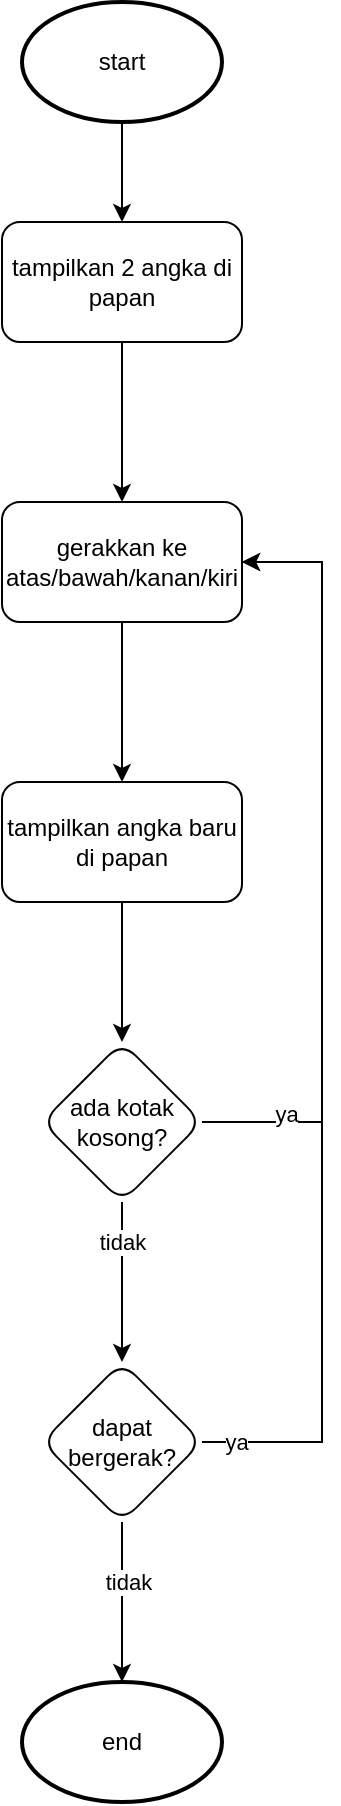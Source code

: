 <mxfile version="14.0.1" type="github" pages="3">
  <diagram id="T2UT2bo1Ak-v4aJfg-jY" name="program">
    <mxGraphModel dx="509" dy="1658" grid="1" gridSize="10" guides="1" tooltips="1" connect="1" arrows="1" fold="1" page="1" pageScale="1" pageWidth="827" pageHeight="1169" math="0" shadow="0">
      <root>
        <mxCell id="Y4s4Qlk-AK0nIqDz4730-0" />
        <mxCell id="Y4s4Qlk-AK0nIqDz4730-1" parent="Y4s4Qlk-AK0nIqDz4730-0" />
        <mxCell id="zIXlKLe2HgzTRJqo0AAv-16" value="" style="edgeStyle=orthogonalEdgeStyle;rounded=0;orthogonalLoop=1;jettySize=auto;html=1;" edge="1" parent="Y4s4Qlk-AK0nIqDz4730-1" source="Y4s4Qlk-AK0nIqDz4730-2" target="zIXlKLe2HgzTRJqo0AAv-15">
          <mxGeometry relative="1" as="geometry" />
        </mxCell>
        <mxCell id="Y4s4Qlk-AK0nIqDz4730-2" value="tampilkan 2 angka di papan" style="rounded=1;whiteSpace=wrap;html=1;" vertex="1" parent="Y4s4Qlk-AK0nIqDz4730-1">
          <mxGeometry x="140" y="110" width="120" height="60" as="geometry" />
        </mxCell>
        <mxCell id="zIXlKLe2HgzTRJqo0AAv-24" value="" style="edgeStyle=orthogonalEdgeStyle;rounded=0;orthogonalLoop=1;jettySize=auto;html=1;" edge="1" parent="Y4s4Qlk-AK0nIqDz4730-1" source="zIXlKLe2HgzTRJqo0AAv-0" target="Y4s4Qlk-AK0nIqDz4730-2">
          <mxGeometry relative="1" as="geometry" />
        </mxCell>
        <mxCell id="zIXlKLe2HgzTRJqo0AAv-0" value="start" style="strokeWidth=2;html=1;shape=mxgraph.flowchart.start_1;whiteSpace=wrap;" vertex="1" parent="Y4s4Qlk-AK0nIqDz4730-1">
          <mxGeometry x="150" width="100" height="60" as="geometry" />
        </mxCell>
        <mxCell id="zIXlKLe2HgzTRJqo0AAv-19" value="" style="edgeStyle=orthogonalEdgeStyle;rounded=0;orthogonalLoop=1;jettySize=auto;html=1;" edge="1" parent="Y4s4Qlk-AK0nIqDz4730-1" source="zIXlKLe2HgzTRJqo0AAv-15" target="zIXlKLe2HgzTRJqo0AAv-18">
          <mxGeometry relative="1" as="geometry" />
        </mxCell>
        <mxCell id="zIXlKLe2HgzTRJqo0AAv-15" value="gerakkan ke atas/bawah/kanan/kiri" style="whiteSpace=wrap;html=1;rounded=1;" vertex="1" parent="Y4s4Qlk-AK0nIqDz4730-1">
          <mxGeometry x="140" y="250" width="120" height="60" as="geometry" />
        </mxCell>
        <mxCell id="zIXlKLe2HgzTRJqo0AAv-21" value="" style="edgeStyle=orthogonalEdgeStyle;rounded=0;orthogonalLoop=1;jettySize=auto;html=1;" edge="1" parent="Y4s4Qlk-AK0nIqDz4730-1" source="zIXlKLe2HgzTRJqo0AAv-18" target="zIXlKLe2HgzTRJqo0AAv-20">
          <mxGeometry relative="1" as="geometry" />
        </mxCell>
        <mxCell id="zIXlKLe2HgzTRJqo0AAv-18" value="tampilkan angka baru di papan" style="whiteSpace=wrap;html=1;rounded=1;" vertex="1" parent="Y4s4Qlk-AK0nIqDz4730-1">
          <mxGeometry x="140" y="390" width="120" height="60" as="geometry" />
        </mxCell>
        <mxCell id="zIXlKLe2HgzTRJqo0AAv-23" value="" style="edgeStyle=orthogonalEdgeStyle;rounded=0;orthogonalLoop=1;jettySize=auto;html=1;" edge="1" parent="Y4s4Qlk-AK0nIqDz4730-1" source="zIXlKLe2HgzTRJqo0AAv-20" target="zIXlKLe2HgzTRJqo0AAv-22">
          <mxGeometry relative="1" as="geometry" />
        </mxCell>
        <mxCell id="zIXlKLe2HgzTRJqo0AAv-30" value="tidak" style="edgeLabel;html=1;align=center;verticalAlign=middle;resizable=0;points=[];" vertex="1" connectable="0" parent="zIXlKLe2HgzTRJqo0AAv-23">
          <mxGeometry x="-0.77" y="1" relative="1" as="geometry">
            <mxPoint x="-1" y="11" as="offset" />
          </mxGeometry>
        </mxCell>
        <mxCell id="zIXlKLe2HgzTRJqo0AAv-27" style="edgeStyle=orthogonalEdgeStyle;rounded=0;orthogonalLoop=1;jettySize=auto;html=1;exitX=1;exitY=0.5;exitDx=0;exitDy=0;entryX=1;entryY=0.5;entryDx=0;entryDy=0;" edge="1" parent="Y4s4Qlk-AK0nIqDz4730-1" source="zIXlKLe2HgzTRJqo0AAv-20" target="zIXlKLe2HgzTRJqo0AAv-15">
          <mxGeometry relative="1" as="geometry">
            <Array as="points">
              <mxPoint x="300" y="560" />
              <mxPoint x="300" y="280" />
            </Array>
          </mxGeometry>
        </mxCell>
        <mxCell id="zIXlKLe2HgzTRJqo0AAv-29" value="ya" style="edgeLabel;html=1;align=center;verticalAlign=middle;resizable=0;points=[];" vertex="1" connectable="0" parent="zIXlKLe2HgzTRJqo0AAv-27">
          <mxGeometry x="-0.781" y="4" relative="1" as="geometry">
            <mxPoint as="offset" />
          </mxGeometry>
        </mxCell>
        <mxCell id="zIXlKLe2HgzTRJqo0AAv-20" value="ada kotak kosong?" style="rhombus;whiteSpace=wrap;html=1;rounded=1;" vertex="1" parent="Y4s4Qlk-AK0nIqDz4730-1">
          <mxGeometry x="160" y="520" width="80" height="80" as="geometry" />
        </mxCell>
        <mxCell id="zIXlKLe2HgzTRJqo0AAv-26" value="" style="edgeStyle=orthogonalEdgeStyle;rounded=0;orthogonalLoop=1;jettySize=auto;html=1;" edge="1" parent="Y4s4Qlk-AK0nIqDz4730-1" source="zIXlKLe2HgzTRJqo0AAv-22" target="zIXlKLe2HgzTRJqo0AAv-25">
          <mxGeometry relative="1" as="geometry">
            <Array as="points">
              <mxPoint x="200" y="820" />
              <mxPoint x="200" y="820" />
            </Array>
          </mxGeometry>
        </mxCell>
        <mxCell id="zIXlKLe2HgzTRJqo0AAv-31" value="tidak" style="edgeLabel;html=1;align=center;verticalAlign=middle;resizable=0;points=[];" vertex="1" connectable="0" parent="zIXlKLe2HgzTRJqo0AAv-26">
          <mxGeometry x="-0.245" y="3" relative="1" as="geometry">
            <mxPoint as="offset" />
          </mxGeometry>
        </mxCell>
        <mxCell id="zIXlKLe2HgzTRJqo0AAv-28" style="edgeStyle=orthogonalEdgeStyle;rounded=0;orthogonalLoop=1;jettySize=auto;html=1;exitX=1;exitY=0.5;exitDx=0;exitDy=0;entryX=1;entryY=0.5;entryDx=0;entryDy=0;" edge="1" parent="Y4s4Qlk-AK0nIqDz4730-1" source="zIXlKLe2HgzTRJqo0AAv-22" target="zIXlKLe2HgzTRJqo0AAv-15">
          <mxGeometry relative="1" as="geometry">
            <Array as="points">
              <mxPoint x="300" y="720" />
              <mxPoint x="300" y="280" />
            </Array>
          </mxGeometry>
        </mxCell>
        <mxCell id="zIXlKLe2HgzTRJqo0AAv-32" value="ya" style="edgeLabel;html=1;align=center;verticalAlign=middle;resizable=0;points=[];" vertex="1" connectable="0" parent="zIXlKLe2HgzTRJqo0AAv-28">
          <mxGeometry x="-0.939" relative="1" as="geometry">
            <mxPoint as="offset" />
          </mxGeometry>
        </mxCell>
        <mxCell id="zIXlKLe2HgzTRJqo0AAv-22" value="dapat bergerak?" style="rhombus;whiteSpace=wrap;html=1;rounded=1;" vertex="1" parent="Y4s4Qlk-AK0nIqDz4730-1">
          <mxGeometry x="160" y="680" width="80" height="80" as="geometry" />
        </mxCell>
        <mxCell id="zIXlKLe2HgzTRJqo0AAv-25" value="end" style="strokeWidth=2;html=1;shape=mxgraph.flowchart.start_1;whiteSpace=wrap;" vertex="1" parent="Y4s4Qlk-AK0nIqDz4730-1">
          <mxGeometry x="150" y="840" width="100" height="60" as="geometry" />
        </mxCell>
      </root>
    </mxGraphModel>
  </diagram>
  <diagram id="WUv8m9_v2FEr9Gl5PyzX" name="hipo">
    <mxGraphModel dx="509" dy="489" grid="1" gridSize="10" guides="1" tooltips="1" connect="1" arrows="1" fold="1" page="1" pageScale="1" pageWidth="827" pageHeight="1169" math="0" shadow="0">
      <root>
        <mxCell id="J490jO19RQLcvETdYB3l-0" />
        <mxCell id="J490jO19RQLcvETdYB3l-1" parent="J490jO19RQLcvETdYB3l-0" />
        <mxCell id="J490jO19RQLcvETdYB3l-4" value="" style="edgeStyle=orthogonalEdgeStyle;rounded=0;orthogonalLoop=1;jettySize=auto;html=1;" edge="1" parent="J490jO19RQLcvETdYB3l-1" source="J490jO19RQLcvETdYB3l-2" target="J490jO19RQLcvETdYB3l-3">
          <mxGeometry relative="1" as="geometry">
            <Array as="points">
              <mxPoint x="414" y="130" />
              <mxPoint x="90" y="130" />
            </Array>
          </mxGeometry>
        </mxCell>
        <mxCell id="2frOQ8A8OxgFI9AzfBDg-1" value="" style="edgeStyle=orthogonalEdgeStyle;rounded=0;orthogonalLoop=1;jettySize=auto;html=1;" edge="1" parent="J490jO19RQLcvETdYB3l-1" source="J490jO19RQLcvETdYB3l-2" target="2frOQ8A8OxgFI9AzfBDg-0">
          <mxGeometry relative="1" as="geometry" />
        </mxCell>
        <mxCell id="mZYsYZGWJdY1S_dB_Dcn-1" value="" style="edgeStyle=orthogonalEdgeStyle;rounded=0;orthogonalLoop=1;jettySize=auto;html=1;" edge="1" parent="J490jO19RQLcvETdYB3l-1" source="J490jO19RQLcvETdYB3l-2" target="mZYsYZGWJdY1S_dB_Dcn-0">
          <mxGeometry relative="1" as="geometry">
            <Array as="points">
              <mxPoint x="414" y="130" />
              <mxPoint x="700" y="130" />
            </Array>
          </mxGeometry>
        </mxCell>
        <mxCell id="J490jO19RQLcvETdYB3l-2" value="sistem game 2048" style="rounded=0;whiteSpace=wrap;html=1;" vertex="1" parent="J490jO19RQLcvETdYB3l-1">
          <mxGeometry x="354" y="40" width="120" height="60" as="geometry" />
        </mxCell>
        <mxCell id="cxbXZ9GZxJAZjIofKFGW-1" value="" style="edgeStyle=orthogonalEdgeStyle;rounded=0;orthogonalLoop=1;jettySize=auto;html=1;" edge="1" parent="J490jO19RQLcvETdYB3l-1" source="J490jO19RQLcvETdYB3l-3" target="cxbXZ9GZxJAZjIofKFGW-0">
          <mxGeometry relative="1" as="geometry" />
        </mxCell>
        <mxCell id="J490jO19RQLcvETdYB3l-3" value="entry perintah" style="rounded=0;whiteSpace=wrap;html=1;" vertex="1" parent="J490jO19RQLcvETdYB3l-1">
          <mxGeometry x="30" y="180" width="120" height="60" as="geometry" />
        </mxCell>
        <mxCell id="cxbXZ9GZxJAZjIofKFGW-7" value="" style="edgeStyle=orthogonalEdgeStyle;rounded=0;orthogonalLoop=1;jettySize=auto;html=1;" edge="1" parent="J490jO19RQLcvETdYB3l-1" source="2frOQ8A8OxgFI9AzfBDg-0" target="cxbXZ9GZxJAZjIofKFGW-6">
          <mxGeometry relative="1" as="geometry" />
        </mxCell>
        <mxCell id="2frOQ8A8OxgFI9AzfBDg-0" value="operasi game" style="rounded=0;whiteSpace=wrap;html=1;" vertex="1" parent="J490jO19RQLcvETdYB3l-1">
          <mxGeometry x="354" y="180" width="120" height="60" as="geometry" />
        </mxCell>
        <mxCell id="cxbXZ9GZxJAZjIofKFGW-16" value="" style="edgeStyle=orthogonalEdgeStyle;rounded=0;orthogonalLoop=1;jettySize=auto;html=1;" edge="1" parent="J490jO19RQLcvETdYB3l-1" source="mZYsYZGWJdY1S_dB_Dcn-0" target="cxbXZ9GZxJAZjIofKFGW-15">
          <mxGeometry relative="1" as="geometry" />
        </mxCell>
        <mxCell id="mZYsYZGWJdY1S_dB_Dcn-0" value="skor" style="rounded=0;whiteSpace=wrap;html=1;" vertex="1" parent="J490jO19RQLcvETdYB3l-1">
          <mxGeometry x="640" y="180" width="120" height="60" as="geometry" />
        </mxCell>
        <mxCell id="cxbXZ9GZxJAZjIofKFGW-4" value="" style="edgeStyle=orthogonalEdgeStyle;rounded=0;orthogonalLoop=1;jettySize=auto;html=1;" edge="1" parent="J490jO19RQLcvETdYB3l-1" source="cxbXZ9GZxJAZjIofKFGW-0" target="cxbXZ9GZxJAZjIofKFGW-3">
          <mxGeometry relative="1" as="geometry" />
        </mxCell>
        <mxCell id="cxbXZ9GZxJAZjIofKFGW-0" value="user" style="rounded=0;whiteSpace=wrap;html=1;" vertex="1" parent="J490jO19RQLcvETdYB3l-1">
          <mxGeometry x="30" y="320" width="120" height="60" as="geometry" />
        </mxCell>
        <mxCell id="cxbXZ9GZxJAZjIofKFGW-3" value="input perintah menekan tombol" style="rounded=0;whiteSpace=wrap;html=1;" vertex="1" parent="J490jO19RQLcvETdYB3l-1">
          <mxGeometry x="30" y="460" width="120" height="60" as="geometry" />
        </mxCell>
        <mxCell id="cxbXZ9GZxJAZjIofKFGW-5" value="menjalankan aplikasi" style="rounded=0;whiteSpace=wrap;html=1;" vertex="1" parent="J490jO19RQLcvETdYB3l-1">
          <mxGeometry x="30" y="520" width="120" height="60" as="geometry" />
        </mxCell>
        <mxCell id="cxbXZ9GZxJAZjIofKFGW-9" value="" style="edgeStyle=orthogonalEdgeStyle;rounded=0;orthogonalLoop=1;jettySize=auto;html=1;" edge="1" parent="J490jO19RQLcvETdYB3l-1" source="cxbXZ9GZxJAZjIofKFGW-6" target="cxbXZ9GZxJAZjIofKFGW-8">
          <mxGeometry relative="1" as="geometry" />
        </mxCell>
        <mxCell id="cxbXZ9GZxJAZjIofKFGW-6" value="menekan tombol sesuai perintah" style="rounded=0;whiteSpace=wrap;html=1;" vertex="1" parent="J490jO19RQLcvETdYB3l-1">
          <mxGeometry x="354" y="320" width="120" height="60" as="geometry" />
        </mxCell>
        <mxCell id="cxbXZ9GZxJAZjIofKFGW-8" value="tombol panah kanan" style="rounded=0;whiteSpace=wrap;html=1;" vertex="1" parent="J490jO19RQLcvETdYB3l-1">
          <mxGeometry x="354" y="460" width="120" height="60" as="geometry" />
        </mxCell>
        <mxCell id="cxbXZ9GZxJAZjIofKFGW-10" value="tombol panah kiri" style="rounded=0;whiteSpace=wrap;html=1;" vertex="1" parent="J490jO19RQLcvETdYB3l-1">
          <mxGeometry x="354" y="520" width="120" height="60" as="geometry" />
        </mxCell>
        <mxCell id="cxbXZ9GZxJAZjIofKFGW-11" value="tombol panah atas" style="rounded=0;whiteSpace=wrap;html=1;" vertex="1" parent="J490jO19RQLcvETdYB3l-1">
          <mxGeometry x="354" y="580" width="120" height="60" as="geometry" />
        </mxCell>
        <mxCell id="cxbXZ9GZxJAZjIofKFGW-12" value="tombol panah bawah" style="rounded=0;whiteSpace=wrap;html=1;" vertex="1" parent="J490jO19RQLcvETdYB3l-1">
          <mxGeometry x="354" y="640" width="120" height="60" as="geometry" />
        </mxCell>
        <mxCell id="cxbXZ9GZxJAZjIofKFGW-14" value="tombol lain" style="rounded=0;whiteSpace=wrap;html=1;" vertex="1" parent="J490jO19RQLcvETdYB3l-1">
          <mxGeometry x="354" y="700" width="120" height="60" as="geometry" />
        </mxCell>
        <mxCell id="cxbXZ9GZxJAZjIofKFGW-18" value="" style="edgeStyle=orthogonalEdgeStyle;rounded=0;orthogonalLoop=1;jettySize=auto;html=1;" edge="1" parent="J490jO19RQLcvETdYB3l-1" source="cxbXZ9GZxJAZjIofKFGW-15" target="cxbXZ9GZxJAZjIofKFGW-17">
          <mxGeometry relative="1" as="geometry" />
        </mxCell>
        <mxCell id="cxbXZ9GZxJAZjIofKFGW-15" value="hasil akhir game" style="rounded=0;whiteSpace=wrap;html=1;" vertex="1" parent="J490jO19RQLcvETdYB3l-1">
          <mxGeometry x="640" y="320" width="120" height="60" as="geometry" />
        </mxCell>
        <mxCell id="cxbXZ9GZxJAZjIofKFGW-17" value="game over" style="rounded=0;whiteSpace=wrap;html=1;" vertex="1" parent="J490jO19RQLcvETdYB3l-1">
          <mxGeometry x="640" y="460" width="120" height="60" as="geometry" />
        </mxCell>
        <mxCell id="cxbXZ9GZxJAZjIofKFGW-19" value="berhasil 2048" style="rounded=0;whiteSpace=wrap;html=1;" vertex="1" parent="J490jO19RQLcvETdYB3l-1">
          <mxGeometry x="640" y="520" width="120" height="60" as="geometry" />
        </mxCell>
        <mxCell id="cxbXZ9GZxJAZjIofKFGW-20" value="skor akhir" style="rounded=0;whiteSpace=wrap;html=1;" vertex="1" parent="J490jO19RQLcvETdYB3l-1">
          <mxGeometry x="640" y="580" width="120" height="60" as="geometry" />
        </mxCell>
      </root>
    </mxGraphModel>
  </diagram>
  <diagram id="1dv3gUnPzZitTW4oHXJU" name="sistem">
    <mxGraphModel dx="509" dy="489" grid="1" gridSize="10" guides="1" tooltips="1" connect="1" arrows="1" fold="1" page="1" pageScale="1" pageWidth="827" pageHeight="1169" math="0" shadow="0">
      <root>
        <mxCell id="_xPvOF3T2u11-w171iyG-0" />
        <mxCell id="_xPvOF3T2u11-w171iyG-1" parent="_xPvOF3T2u11-w171iyG-0" />
        <mxCell id="_xPvOF3T2u11-w171iyG-6" value="" style="edgeStyle=orthogonalEdgeStyle;rounded=0;orthogonalLoop=1;jettySize=auto;html=1;" edge="1" parent="_xPvOF3T2u11-w171iyG-1" source="_xPvOF3T2u11-w171iyG-2" target="_xPvOF3T2u11-w171iyG-4">
          <mxGeometry relative="1" as="geometry" />
        </mxCell>
        <mxCell id="_xPvOF3T2u11-w171iyG-2" value="start" style="strokeWidth=2;html=1;shape=mxgraph.flowchart.start_1;whiteSpace=wrap;" vertex="1" parent="_xPvOF3T2u11-w171iyG-1">
          <mxGeometry x="160" y="80" width="100" height="60" as="geometry" />
        </mxCell>
        <mxCell id="_xPvOF3T2u11-w171iyG-3" value="end" style="strokeWidth=2;html=1;shape=mxgraph.flowchart.start_1;whiteSpace=wrap;" vertex="1" parent="_xPvOF3T2u11-w171iyG-1">
          <mxGeometry x="160" y="600" width="100" height="60" as="geometry" />
        </mxCell>
        <mxCell id="_xPvOF3T2u11-w171iyG-7" value="" style="edgeStyle=orthogonalEdgeStyle;rounded=0;orthogonalLoop=1;jettySize=auto;html=1;" edge="1" parent="_xPvOF3T2u11-w171iyG-1" source="_xPvOF3T2u11-w171iyG-4" target="_xPvOF3T2u11-w171iyG-5">
          <mxGeometry relative="1" as="geometry" />
        </mxCell>
        <mxCell id="_xPvOF3T2u11-w171iyG-4" value="entry perintah" style="rounded=1;whiteSpace=wrap;html=1;" vertex="1" parent="_xPvOF3T2u11-w171iyG-1">
          <mxGeometry x="150" y="190" width="120" height="60" as="geometry" />
        </mxCell>
        <mxCell id="_xPvOF3T2u11-w171iyG-9" value="" style="edgeStyle=orthogonalEdgeStyle;rounded=0;orthogonalLoop=1;jettySize=auto;html=1;" edge="1" parent="_xPvOF3T2u11-w171iyG-1" source="_xPvOF3T2u11-w171iyG-5" target="_xPvOF3T2u11-w171iyG-8">
          <mxGeometry relative="1" as="geometry" />
        </mxCell>
        <mxCell id="_xPvOF3T2u11-w171iyG-5" value="operasi game" style="rounded=1;whiteSpace=wrap;html=1;" vertex="1" parent="_xPvOF3T2u11-w171iyG-1">
          <mxGeometry x="150" y="310" width="120" height="60" as="geometry" />
        </mxCell>
        <mxCell id="_xPvOF3T2u11-w171iyG-10" value="" style="edgeStyle=orthogonalEdgeStyle;rounded=0;orthogonalLoop=1;jettySize=auto;html=1;" edge="1" parent="_xPvOF3T2u11-w171iyG-1" source="_xPvOF3T2u11-w171iyG-8" target="_xPvOF3T2u11-w171iyG-3">
          <mxGeometry relative="1" as="geometry" />
        </mxCell>
        <mxCell id="_xPvOF3T2u11-w171iyG-8" value="hasil" style="rounded=1;whiteSpace=wrap;html=1;" vertex="1" parent="_xPvOF3T2u11-w171iyG-1">
          <mxGeometry x="150" y="450" width="120" height="60" as="geometry" />
        </mxCell>
      </root>
    </mxGraphModel>
  </diagram>
</mxfile>
